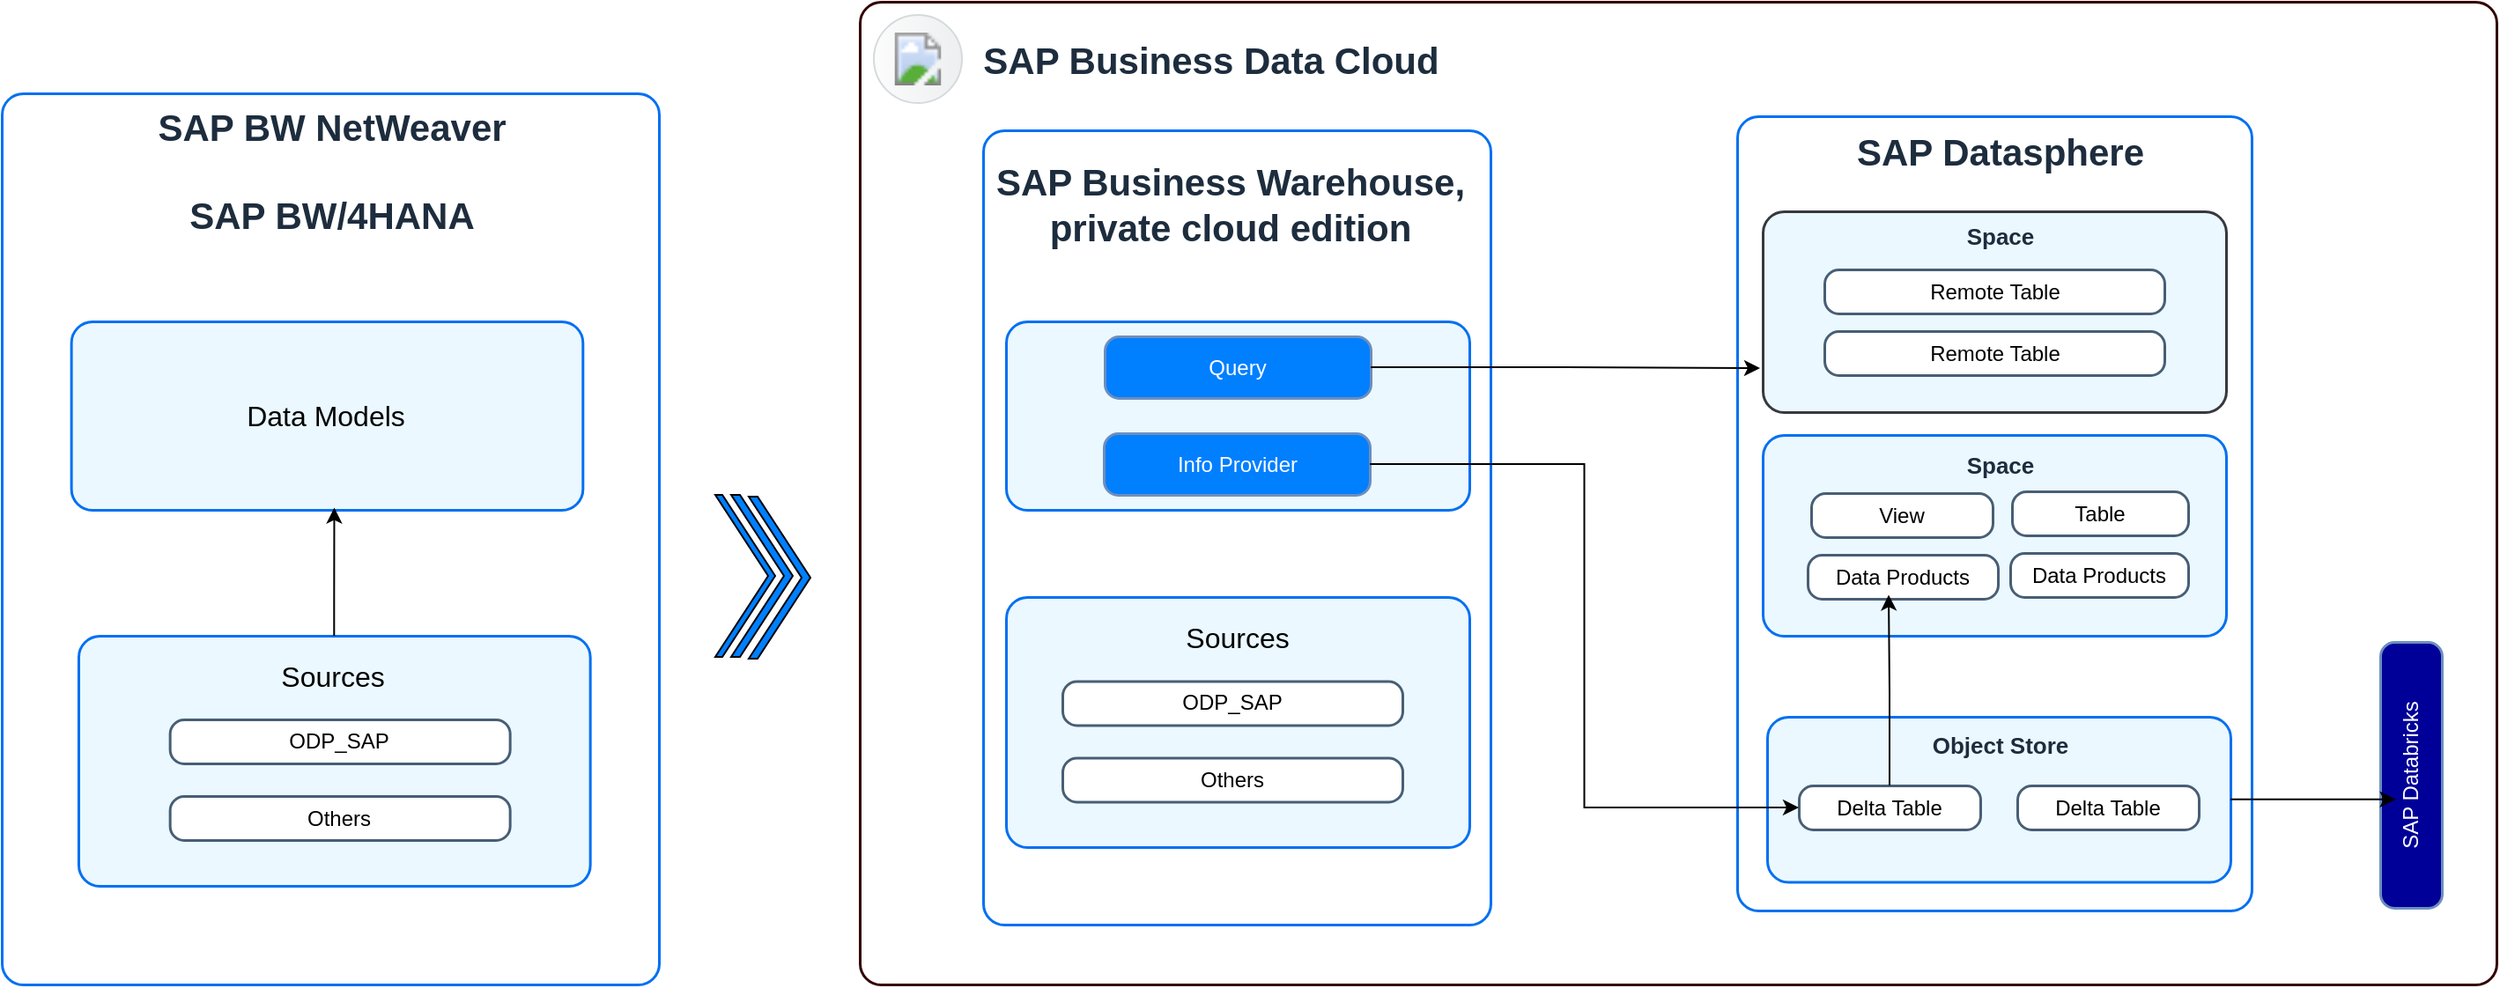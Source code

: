 <mxfile version="28.1.2">
  <diagram name="Page-1" id="5bHaEas3I0YWfYlRU1f9">
    <mxGraphModel dx="1566" dy="1058" grid="0" gridSize="10" guides="1" tooltips="1" connect="1" arrows="1" fold="1" page="1" pageScale="1" pageWidth="1654" pageHeight="1169" math="0" shadow="0">
      <root>
        <mxCell id="0" />
        <mxCell id="1" parent="0" />
        <mxCell id="YyMC6ngLosPk3OCNOqee-3" value="" style="rounded=1;whiteSpace=wrap;html=1;strokeColor=#0070F2;fillColor=#ffffff;arcSize=24;absoluteArcSize=1;imageWidth=64;imageHeight=64;strokeWidth=1.5;" parent="1" vertex="1">
          <mxGeometry x="116" y="314" width="373" height="506" as="geometry" />
        </mxCell>
        <mxCell id="d6p9PFXJ9PnHoYDoL1wJ-3" value="&lt;font face=&quot;arial&quot; style=&quot;font-size: 21px;&quot;&gt;&lt;b style=&quot;&quot;&gt;SAP BW NetWeaver&lt;/b&gt;&lt;/font&gt;&lt;div&gt;&lt;font face=&quot;arial&quot;&gt;&lt;span style=&quot;font-size: 21px;&quot;&gt;&lt;b&gt;&lt;br&gt;&lt;/b&gt;&lt;/span&gt;&lt;/font&gt;&lt;div&gt;&lt;font face=&quot;arial&quot; style=&quot;font-size: 21px;&quot;&gt;&lt;b style=&quot;&quot;&gt;SAP BW/4HANA&lt;/b&gt;&lt;/font&gt;&lt;/div&gt;&lt;/div&gt;" style="text;html=1;align=center;verticalAlign=middle;resizable=1;points=[[0,0.5,0,0,0],[0.5,0,0,0,0],[0.5,1,0,0,0],[1,0.5,0,0,0]];autosize=1;strokeColor=none;fillColor=none;fontSize=12;fontColor=#1D2D3E;fontFamily=Helvetica;movable=1;rotatable=1;deletable=1;editable=1;locked=0;connectable=1;" parent="1" vertex="1">
          <mxGeometry x="194.5" y="314" width="216" height="88" as="geometry" />
        </mxCell>
        <mxCell id="YyMC6ngLosPk3OCNOqee-6" value="&lt;font size=&quot;3&quot;&gt;Data Models&lt;/font&gt;" style="rounded=1;whiteSpace=wrap;html=1;strokeColor=#0070F2;fillColor=#EBF8FF;arcSize=24;absoluteArcSize=1;imageWidth=64;imageHeight=64;strokeWidth=1.5;" parent="1" vertex="1">
          <mxGeometry x="155.32" y="443.5" width="290.34" height="107" as="geometry" />
        </mxCell>
        <mxCell id="YyMC6ngLosPk3OCNOqee-7" value="&lt;font size=&quot;3&quot;&gt;Sources&lt;/font&gt;&lt;div&gt;&lt;font size=&quot;3&quot;&gt;&lt;br&gt;&lt;/font&gt;&lt;/div&gt;&lt;div&gt;&lt;font size=&quot;3&quot;&gt;&lt;br&gt;&lt;/font&gt;&lt;/div&gt;&lt;div&gt;&lt;font size=&quot;3&quot;&gt;&lt;br&gt;&lt;/font&gt;&lt;/div&gt;&lt;div&gt;&lt;font size=&quot;3&quot;&gt;&lt;br&gt;&lt;/font&gt;&lt;/div&gt;&lt;div&gt;&lt;font size=&quot;3&quot;&gt;&lt;br&gt;&lt;/font&gt;&lt;/div&gt;" style="rounded=1;whiteSpace=wrap;html=1;strokeColor=#0070F2;fillColor=#EBF8FF;arcSize=24;absoluteArcSize=1;imageWidth=64;imageHeight=64;strokeWidth=1.5;" parent="1" vertex="1">
          <mxGeometry x="159.49" y="622" width="290.34" height="142" as="geometry" />
        </mxCell>
        <mxCell id="YyMC6ngLosPk3OCNOqee-8" value="ODP_SAP" style="rounded=1;whiteSpace=wrap;html=1;strokeColor=#475E75;strokeWidth=1.5;arcSize=16;fillColor=#ffffff;perimeterSpacing=0;absoluteArcSize=1;" parent="1" vertex="1">
          <mxGeometry x="211.33" y="669.5" width="193" height="25" as="geometry" />
        </mxCell>
        <mxCell id="YyMC6ngLosPk3OCNOqee-9" value="Others" style="rounded=1;whiteSpace=wrap;html=1;strokeColor=#475E75;strokeWidth=1.5;arcSize=16;fillColor=#ffffff;perimeterSpacing=0;absoluteArcSize=1;" parent="1" vertex="1">
          <mxGeometry x="211.33" y="713" width="193" height="25" as="geometry" />
        </mxCell>
        <mxCell id="YyMC6ngLosPk3OCNOqee-11" style="edgeStyle=orthogonalEdgeStyle;rounded=0;orthogonalLoop=1;jettySize=auto;html=1;entryX=0.506;entryY=0.465;entryDx=0;entryDy=0;entryPerimeter=0;" parent="1" source="YyMC6ngLosPk3OCNOqee-7" target="YyMC6ngLosPk3OCNOqee-3" edge="1">
          <mxGeometry relative="1" as="geometry" />
        </mxCell>
        <mxCell id="YyMC6ngLosPk3OCNOqee-12" value="" style="rounded=1;whiteSpace=wrap;html=1;strokeColor=#330000;fillColor=#ffffff;arcSize=24;absoluteArcSize=1;imageWidth=64;imageHeight=64;strokeWidth=1.5;" parent="1" vertex="1">
          <mxGeometry x="603" y="262" width="929" height="558" as="geometry" />
        </mxCell>
        <mxCell id="YyMC6ngLosPk3OCNOqee-13" value="&lt;div&gt;&lt;font face=&quot;arial&quot; style=&quot;font-size: 21px;&quot;&gt;&lt;b style=&quot;&quot;&gt;SAP Business Data Cloud&lt;/b&gt;&lt;/font&gt;&lt;/div&gt;" style="text;html=1;align=center;verticalAlign=middle;resizable=1;points=[[0,0.5,0,0,0],[0.5,0,0,0,0],[0.5,1,0,0,0],[1,0.5,0,0,0]];autosize=1;strokeColor=none;fillColor=none;fontSize=12;fontColor=#1D2D3E;fontFamily=Helvetica;movable=1;rotatable=1;deletable=1;editable=1;locked=0;connectable=1;" parent="1" vertex="1">
          <mxGeometry x="752" y="279" width="100" height="31" as="geometry" />
        </mxCell>
        <mxCell id="YyMC6ngLosPk3OCNOqee-14" value="" style="shape=mxgraph.sap.icon;labelPosition=center;verticalLabelPosition=bottom;align=center;verticalAlign=top;strokeWidth=1;strokeColor=#D5DADD;fillColor=#EDEFF0;gradientColor=#FCFCFC;gradientDirection=west;aspect=fixed;SAPIcon=SAP_Business_Data_Cloud" parent="1" vertex="1">
          <mxGeometry x="611" y="269.5" width="50" height="50" as="geometry" />
        </mxCell>
        <mxCell id="YyMC6ngLosPk3OCNOqee-16" value="" style="rounded=1;whiteSpace=wrap;html=1;strokeColor=#0070F2;fillColor=#ffffff;arcSize=24;absoluteArcSize=1;imageWidth=64;imageHeight=64;strokeWidth=1.5;" parent="1" vertex="1">
          <mxGeometry x="673" y="335" width="288" height="451" as="geometry" />
        </mxCell>
        <mxCell id="YyMC6ngLosPk3OCNOqee-17" value="&lt;font face=&quot;arial&quot;&gt;&lt;span style=&quot;font-size: 21px;&quot;&gt;&lt;b&gt;SAP Business Warehouse,&lt;/b&gt;&lt;/span&gt;&lt;/font&gt;&lt;div&gt;&lt;font face=&quot;arial&quot;&gt;&lt;span style=&quot;font-size: 21px;&quot;&gt;&lt;b&gt;private cloud edition&lt;/b&gt;&lt;/span&gt;&lt;/font&gt;&lt;/div&gt;" style="text;html=1;align=center;verticalAlign=middle;resizable=1;points=[[0,0.5,0,0,0],[0.5,0,0,0,0],[0.5,1,0,0,0],[1,0.5,0,0,0]];autosize=1;strokeColor=none;fillColor=none;fontSize=12;fontColor=#1D2D3E;fontFamily=Helvetica;movable=1;rotatable=1;deletable=1;editable=1;locked=0;connectable=1;" parent="1" vertex="1">
          <mxGeometry x="671" y="346" width="284" height="62" as="geometry" />
        </mxCell>
        <mxCell id="YyMC6ngLosPk3OCNOqee-18" value="" style="rounded=1;whiteSpace=wrap;html=1;strokeColor=#0070F2;fillColor=#EBF8FF;arcSize=24;absoluteArcSize=1;imageWidth=64;imageHeight=64;strokeWidth=1.5;" parent="1" vertex="1">
          <mxGeometry x="686" y="443.5" width="263" height="107" as="geometry" />
        </mxCell>
        <mxCell id="YyMC6ngLosPk3OCNOqee-19" value="&lt;font style=&quot;color: rgb(255, 255, 255);&quot;&gt;Query&lt;/font&gt;" style="rounded=1;whiteSpace=wrap;html=1;strokeColor=#6c8ebf;strokeWidth=1.5;arcSize=16;fillColor=#007FFF;perimeterSpacing=0;absoluteArcSize=1;" parent="1" vertex="1">
          <mxGeometry x="742" y="452" width="151" height="35" as="geometry" />
        </mxCell>
        <mxCell id="YyMC6ngLosPk3OCNOqee-20" value="&lt;font style=&quot;color: rgb(255, 255, 255);&quot;&gt;Info Provider&lt;/font&gt;" style="rounded=1;whiteSpace=wrap;html=1;strokeColor=#6c8ebf;strokeWidth=1.5;arcSize=16;fillColor=#007FFF;perimeterSpacing=0;absoluteArcSize=1;" parent="1" vertex="1">
          <mxGeometry x="741.5" y="507" width="151" height="35" as="geometry" />
        </mxCell>
        <mxCell id="YyMC6ngLosPk3OCNOqee-21" value="&lt;font size=&quot;3&quot;&gt;Sources&lt;/font&gt;&lt;div&gt;&lt;font size=&quot;3&quot;&gt;&lt;br&gt;&lt;/font&gt;&lt;/div&gt;&lt;div&gt;&lt;font size=&quot;3&quot;&gt;&lt;br&gt;&lt;/font&gt;&lt;/div&gt;&lt;div&gt;&lt;font size=&quot;3&quot;&gt;&lt;br&gt;&lt;/font&gt;&lt;/div&gt;&lt;div&gt;&lt;font size=&quot;3&quot;&gt;&lt;br&gt;&lt;/font&gt;&lt;/div&gt;&lt;div&gt;&lt;font size=&quot;3&quot;&gt;&lt;br&gt;&lt;/font&gt;&lt;/div&gt;" style="rounded=1;whiteSpace=wrap;html=1;strokeColor=#0070F2;fillColor=#EBF8FF;arcSize=24;absoluteArcSize=1;imageWidth=64;imageHeight=64;strokeWidth=1.5;" parent="1" vertex="1">
          <mxGeometry x="686" y="600" width="263" height="142" as="geometry" />
        </mxCell>
        <mxCell id="YyMC6ngLosPk3OCNOqee-22" value="ODP_SAP" style="rounded=1;whiteSpace=wrap;html=1;strokeColor=#475E75;strokeWidth=1.5;arcSize=16;fillColor=#ffffff;perimeterSpacing=0;absoluteArcSize=1;" parent="1" vertex="1">
          <mxGeometry x="718" y="647.75" width="193" height="25" as="geometry" />
        </mxCell>
        <mxCell id="YyMC6ngLosPk3OCNOqee-23" value="Others" style="rounded=1;whiteSpace=wrap;html=1;strokeColor=#475E75;strokeWidth=1.5;arcSize=16;fillColor=#ffffff;perimeterSpacing=0;absoluteArcSize=1;" parent="1" vertex="1">
          <mxGeometry x="718" y="691.25" width="193" height="25" as="geometry" />
        </mxCell>
        <mxCell id="YyMC6ngLosPk3OCNOqee-30" value="" style="html=1;shadow=0;dashed=0;align=center;verticalAlign=middle;shape=mxgraph.arrows2.arrow;dy=0;dx=30;notch=30;fillColor=#007FFF;" parent="1" vertex="1">
          <mxGeometry x="521" y="542" width="34" height="92" as="geometry" />
        </mxCell>
        <mxCell id="YyMC6ngLosPk3OCNOqee-31" value="" style="html=1;shadow=0;dashed=0;align=center;verticalAlign=middle;shape=mxgraph.arrows2.arrow;dy=0;dx=30;notch=30;fillColor=#007FFF;" parent="1" vertex="1">
          <mxGeometry x="530" y="542" width="35" height="92" as="geometry" />
        </mxCell>
        <mxCell id="YyMC6ngLosPk3OCNOqee-32" value="" style="html=1;shadow=0;dashed=0;align=center;verticalAlign=middle;shape=mxgraph.arrows2.arrow;dy=0;dx=30;notch=30;fillColor=#007FFF;" parent="1" vertex="1">
          <mxGeometry x="540" y="543" width="35" height="92" as="geometry" />
        </mxCell>
        <mxCell id="YyMC6ngLosPk3OCNOqee-33" value="" style="rounded=1;whiteSpace=wrap;html=1;strokeColor=#0070F2;fillColor=#ffffff;arcSize=24;absoluteArcSize=1;imageWidth=64;imageHeight=64;strokeWidth=1.5;" parent="1" vertex="1">
          <mxGeometry x="1101" y="327" width="292" height="451" as="geometry" />
        </mxCell>
        <mxCell id="YyMC6ngLosPk3OCNOqee-34" value="&lt;font style=&quot;color: rgb(255, 255, 255);&quot;&gt;SAP Databricks&lt;/font&gt;" style="rounded=1;whiteSpace=wrap;html=1;strokeColor=#6c8ebf;strokeWidth=1.5;arcSize=16;fillColor=#000099;perimeterSpacing=0;absoluteArcSize=1;rotation=-90;" parent="1" vertex="1">
          <mxGeometry x="1408" y="683.5" width="151" height="35" as="geometry" />
        </mxCell>
        <mxCell id="YyMC6ngLosPk3OCNOqee-35" value="&lt;font face=&quot;arial&quot;&gt;&lt;span style=&quot;font-size: 21px;&quot;&gt;&lt;b&gt;SAP Datasphere&lt;/b&gt;&lt;/span&gt;&lt;/font&gt;" style="text;html=1;align=center;verticalAlign=middle;resizable=1;points=[[0,0.5,0,0,0],[0.5,0,0,0,0],[0.5,1,0,0,0],[1,0.5,0,0,0]];autosize=1;strokeColor=none;fillColor=none;fontSize=12;fontColor=#1D2D3E;fontFamily=Helvetica;movable=1;rotatable=1;deletable=1;editable=1;locked=0;connectable=1;" parent="1" vertex="1">
          <mxGeometry x="1159" y="335.5" width="181" height="23" as="geometry" />
        </mxCell>
        <mxCell id="YyMC6ngLosPk3OCNOqee-36" value="" style="rounded=1;whiteSpace=wrap;html=1;strokeColor=#36393d;fillColor=#EBF8FF;arcSize=24;absoluteArcSize=1;imageWidth=64;imageHeight=64;strokeWidth=1.5;" parent="1" vertex="1">
          <mxGeometry x="1115.5" y="381" width="263" height="114" as="geometry" />
        </mxCell>
        <mxCell id="YyMC6ngLosPk3OCNOqee-37" value="Remote Table" style="rounded=1;whiteSpace=wrap;html=1;strokeColor=#475E75;strokeWidth=1.5;arcSize=16;fillColor=#ffffff;perimeterSpacing=0;absoluteArcSize=1;" parent="1" vertex="1">
          <mxGeometry x="1150.5" y="414" width="193" height="25" as="geometry" />
        </mxCell>
        <mxCell id="YyMC6ngLosPk3OCNOqee-38" value="Remote Table" style="rounded=1;whiteSpace=wrap;html=1;strokeColor=#475E75;strokeWidth=1.5;arcSize=16;fillColor=#ffffff;perimeterSpacing=0;absoluteArcSize=1;" parent="1" vertex="1">
          <mxGeometry x="1150.5" y="449" width="193" height="25" as="geometry" />
        </mxCell>
        <mxCell id="YyMC6ngLosPk3OCNOqee-40" value="&lt;font style=&quot;font-size: 13px;&quot; face=&quot;arial&quot;&gt;&lt;b&gt;Space&lt;/b&gt;&lt;/font&gt;" style="text;html=1;align=center;verticalAlign=middle;resizable=1;points=[[0,0.5,0,0,0],[0.5,0,0,0,0],[0.5,1,0,0,0],[1,0.5,0,0,0]];autosize=1;strokeColor=none;fillColor=none;fontSize=12;fontColor=#1D2D3E;fontFamily=Helvetica;movable=1;rotatable=1;deletable=1;editable=1;locked=0;connectable=1;" parent="1" vertex="1">
          <mxGeometry x="1222" y="381" width="56" height="28" as="geometry" />
        </mxCell>
        <mxCell id="YyMC6ngLosPk3OCNOqee-41" value="" style="rounded=1;whiteSpace=wrap;html=1;strokeColor=#0070F2;fillColor=#EBF8FF;arcSize=24;absoluteArcSize=1;imageWidth=64;imageHeight=64;strokeWidth=1.5;" parent="1" vertex="1">
          <mxGeometry x="1115.5" y="508" width="263" height="114" as="geometry" />
        </mxCell>
        <mxCell id="YyMC6ngLosPk3OCNOqee-42" value="View" style="rounded=1;whiteSpace=wrap;html=1;strokeColor=#475E75;strokeWidth=1.5;arcSize=16;fillColor=#ffffff;perimeterSpacing=0;absoluteArcSize=1;" parent="1" vertex="1">
          <mxGeometry x="1143" y="541" width="103" height="25" as="geometry" />
        </mxCell>
        <mxCell id="YyMC6ngLosPk3OCNOqee-43" value="Data Products" style="rounded=1;whiteSpace=wrap;html=1;strokeColor=#475E75;strokeWidth=1.5;arcSize=16;fillColor=#ffffff;perimeterSpacing=0;absoluteArcSize=1;" parent="1" vertex="1">
          <mxGeometry x="1141" y="576" width="108" height="25" as="geometry" />
        </mxCell>
        <mxCell id="YyMC6ngLosPk3OCNOqee-44" value="&lt;font style=&quot;font-size: 13px;&quot; face=&quot;arial&quot;&gt;&lt;b&gt;Space&lt;/b&gt;&lt;/font&gt;" style="text;html=1;align=center;verticalAlign=middle;resizable=1;points=[[0,0.5,0,0,0],[0.5,0,0,0,0],[0.5,1,0,0,0],[1,0.5,0,0,0]];autosize=1;strokeColor=none;fillColor=none;fontSize=12;fontColor=#1D2D3E;fontFamily=Helvetica;movable=1;rotatable=1;deletable=1;editable=1;locked=0;connectable=1;" parent="1" vertex="1">
          <mxGeometry x="1222" y="510.5" width="56" height="28" as="geometry" />
        </mxCell>
        <mxCell id="YyMC6ngLosPk3OCNOqee-45" value="Table" style="rounded=1;whiteSpace=wrap;html=1;strokeColor=#475E75;strokeWidth=1.5;arcSize=16;fillColor=#ffffff;perimeterSpacing=0;absoluteArcSize=1;" parent="1" vertex="1">
          <mxGeometry x="1257" y="540" width="100" height="25" as="geometry" />
        </mxCell>
        <mxCell id="YyMC6ngLosPk3OCNOqee-46" value="Data Products" style="rounded=1;whiteSpace=wrap;html=1;strokeColor=#475E75;strokeWidth=1.5;arcSize=16;fillColor=#ffffff;perimeterSpacing=0;absoluteArcSize=1;" parent="1" vertex="1">
          <mxGeometry x="1256" y="575" width="101" height="25" as="geometry" />
        </mxCell>
        <mxCell id="YyMC6ngLosPk3OCNOqee-47" value="" style="rounded=1;whiteSpace=wrap;html=1;strokeColor=#0070F2;fillColor=#EBF8FF;arcSize=24;absoluteArcSize=1;imageWidth=64;imageHeight=64;strokeWidth=1.5;" parent="1" vertex="1">
          <mxGeometry x="1118" y="668" width="263" height="93.75" as="geometry" />
        </mxCell>
        <mxCell id="YyMC6ngLosPk3OCNOqee-48" value="&lt;font style=&quot;font-size: 13px;&quot; face=&quot;arial&quot;&gt;&lt;b&gt;Object Store&lt;/b&gt;&lt;/font&gt;" style="text;html=1;align=center;verticalAlign=middle;resizable=1;points=[[0,0.5,0,0,0],[0.5,0,0,0,0],[0.5,1,0,0,0],[1,0.5,0,0,0]];autosize=1;strokeColor=none;fillColor=none;fontSize=12;fontColor=#1D2D3E;fontFamily=Helvetica;movable=1;rotatable=1;deletable=1;editable=1;locked=0;connectable=1;" parent="1" vertex="1">
          <mxGeometry x="1202.5" y="669.5" width="95" height="28" as="geometry" />
        </mxCell>
        <mxCell id="YyMC6ngLosPk3OCNOqee-49" value="Delta Table" style="rounded=1;whiteSpace=wrap;html=1;strokeColor=#475E75;strokeWidth=1.5;arcSize=16;fillColor=#ffffff;perimeterSpacing=0;absoluteArcSize=1;" parent="1" vertex="1">
          <mxGeometry x="1136" y="707" width="103" height="25" as="geometry" />
        </mxCell>
        <mxCell id="YyMC6ngLosPk3OCNOqee-50" value="Delta Table" style="rounded=1;whiteSpace=wrap;html=1;strokeColor=#475E75;strokeWidth=1.5;arcSize=16;fillColor=#ffffff;perimeterSpacing=0;absoluteArcSize=1;" parent="1" vertex="1">
          <mxGeometry x="1260" y="707" width="103" height="25" as="geometry" />
        </mxCell>
        <mxCell id="YyMC6ngLosPk3OCNOqee-52" style="edgeStyle=orthogonalEdgeStyle;rounded=0;orthogonalLoop=1;jettySize=auto;html=1;" parent="1" source="YyMC6ngLosPk3OCNOqee-19" edge="1">
          <mxGeometry relative="1" as="geometry">
            <mxPoint x="1114" y="470" as="targetPoint" />
            <Array as="points">
              <mxPoint x="1004" y="470" />
              <mxPoint x="1116" y="470" />
            </Array>
          </mxGeometry>
        </mxCell>
        <mxCell id="YyMC6ngLosPk3OCNOqee-51" style="edgeStyle=orthogonalEdgeStyle;rounded=0;orthogonalLoop=1;jettySize=auto;html=1;entryX=0;entryY=0.5;entryDx=0;entryDy=0;" parent="1" source="YyMC6ngLosPk3OCNOqee-20" target="YyMC6ngLosPk3OCNOqee-49" edge="1">
          <mxGeometry relative="1" as="geometry" />
        </mxCell>
        <mxCell id="YyMC6ngLosPk3OCNOqee-53" style="edgeStyle=orthogonalEdgeStyle;rounded=0;orthogonalLoop=1;jettySize=auto;html=1;entryX=0.426;entryY=0.908;entryDx=0;entryDy=0;entryPerimeter=0;" parent="1" source="YyMC6ngLosPk3OCNOqee-49" target="YyMC6ngLosPk3OCNOqee-43" edge="1">
          <mxGeometry relative="1" as="geometry" />
        </mxCell>
        <mxCell id="YyMC6ngLosPk3OCNOqee-54" style="edgeStyle=orthogonalEdgeStyle;rounded=0;orthogonalLoop=1;jettySize=auto;html=1;entryX=0.408;entryY=0.253;entryDx=0;entryDy=0;entryPerimeter=0;" parent="1" source="YyMC6ngLosPk3OCNOqee-47" target="YyMC6ngLosPk3OCNOqee-34" edge="1">
          <mxGeometry relative="1" as="geometry" />
        </mxCell>
      </root>
    </mxGraphModel>
  </diagram>
</mxfile>
